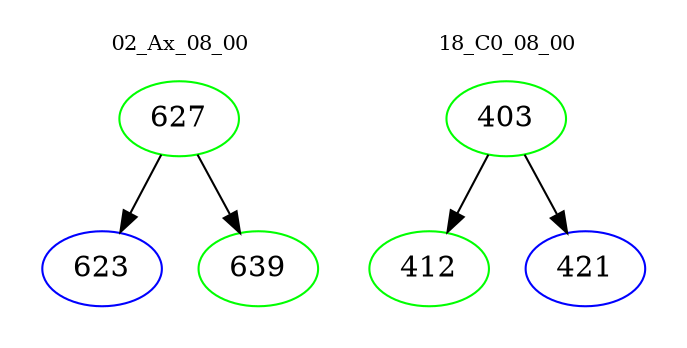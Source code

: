 digraph{
subgraph cluster_0 {
color = white
label = "02_Ax_08_00";
fontsize=10;
T0_627 [label="627", color="green"]
T0_627 -> T0_623 [color="black"]
T0_623 [label="623", color="blue"]
T0_627 -> T0_639 [color="black"]
T0_639 [label="639", color="green"]
}
subgraph cluster_1 {
color = white
label = "18_C0_08_00";
fontsize=10;
T1_403 [label="403", color="green"]
T1_403 -> T1_412 [color="black"]
T1_412 [label="412", color="green"]
T1_403 -> T1_421 [color="black"]
T1_421 [label="421", color="blue"]
}
}
